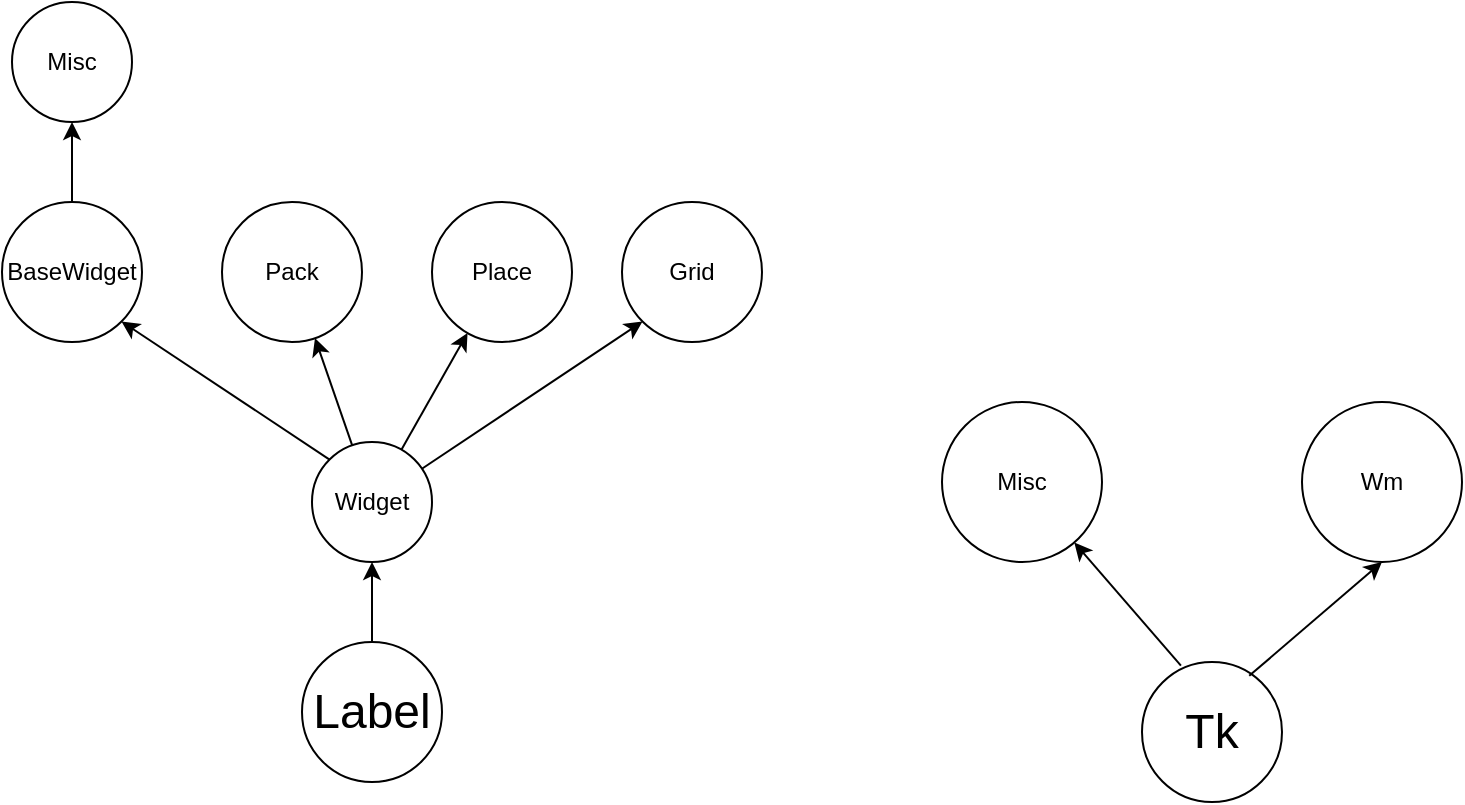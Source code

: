 <mxfile version="15.9.1" type="github">
  <diagram id="aSAzZMgqlj-SvLjRw0_g" name="Page-1">
    <mxGraphModel dx="1138" dy="1659" grid="1" gridSize="10" guides="1" tooltips="1" connect="1" arrows="1" fold="1" page="1" pageScale="1" pageWidth="827" pageHeight="1169" math="0" shadow="0">
      <root>
        <mxCell id="0" />
        <mxCell id="1" parent="0" />
        <mxCell id="3WYWveE3BrEozi9Aq0Xk-5" style="edgeStyle=orthogonalEdgeStyle;rounded=0;orthogonalLoop=1;jettySize=auto;html=1;entryX=0.5;entryY=1;entryDx=0;entryDy=0;" parent="1" source="3WYWveE3BrEozi9Aq0Xk-2" target="3WYWveE3BrEozi9Aq0Xk-3" edge="1">
          <mxGeometry relative="1" as="geometry" />
        </mxCell>
        <mxCell id="3WYWveE3BrEozi9Aq0Xk-2" value="&lt;font style=&quot;font-size: 24px&quot;&gt;Label&lt;/font&gt;" style="ellipse;whiteSpace=wrap;html=1;aspect=fixed;" parent="1" vertex="1">
          <mxGeometry x="200" y="210" width="70" height="70" as="geometry" />
        </mxCell>
        <mxCell id="3WYWveE3BrEozi9Aq0Xk-3" value="Widget" style="ellipse;whiteSpace=wrap;html=1;aspect=fixed;" parent="1" vertex="1">
          <mxGeometry x="205" y="110" width="60" height="60" as="geometry" />
        </mxCell>
        <mxCell id="3WYWveE3BrEozi9Aq0Xk-16" style="edgeStyle=orthogonalEdgeStyle;rounded=0;orthogonalLoop=1;jettySize=auto;html=1;entryX=0.5;entryY=1;entryDx=0;entryDy=0;" parent="1" source="3WYWveE3BrEozi9Aq0Xk-6" target="3WYWveE3BrEozi9Aq0Xk-15" edge="1">
          <mxGeometry relative="1" as="geometry" />
        </mxCell>
        <mxCell id="3WYWveE3BrEozi9Aq0Xk-6" value="BaseWidget" style="ellipse;whiteSpace=wrap;html=1;aspect=fixed;" parent="1" vertex="1">
          <mxGeometry x="50" y="-10" width="70" height="70" as="geometry" />
        </mxCell>
        <mxCell id="3WYWveE3BrEozi9Aq0Xk-7" value="" style="endArrow=classic;html=1;rounded=0;entryX=1;entryY=1;entryDx=0;entryDy=0;exitX=0;exitY=0;exitDx=0;exitDy=0;" parent="1" source="3WYWveE3BrEozi9Aq0Xk-3" target="3WYWveE3BrEozi9Aq0Xk-6" edge="1">
          <mxGeometry width="50" height="50" relative="1" as="geometry">
            <mxPoint x="220" y="90" as="sourcePoint" />
            <mxPoint x="150" y="50" as="targetPoint" />
          </mxGeometry>
        </mxCell>
        <mxCell id="3WYWveE3BrEozi9Aq0Xk-8" value="Pack" style="ellipse;whiteSpace=wrap;html=1;aspect=fixed;" parent="1" vertex="1">
          <mxGeometry x="160" y="-10" width="70" height="70" as="geometry" />
        </mxCell>
        <mxCell id="3WYWveE3BrEozi9Aq0Xk-10" value="Place" style="ellipse;whiteSpace=wrap;html=1;aspect=fixed;" parent="1" vertex="1">
          <mxGeometry x="265" y="-10" width="70" height="70" as="geometry" />
        </mxCell>
        <mxCell id="3WYWveE3BrEozi9Aq0Xk-11" value="" style="endArrow=classic;html=1;rounded=0;" parent="1" source="3WYWveE3BrEozi9Aq0Xk-3" target="3WYWveE3BrEozi9Aq0Xk-10" edge="1">
          <mxGeometry width="50" height="50" relative="1" as="geometry">
            <mxPoint x="324.037" y="139.037" as="sourcePoint" />
            <mxPoint x="249.999" y="89.999" as="targetPoint" />
          </mxGeometry>
        </mxCell>
        <mxCell id="3WYWveE3BrEozi9Aq0Xk-12" value="Grid" style="ellipse;whiteSpace=wrap;html=1;aspect=fixed;" parent="1" vertex="1">
          <mxGeometry x="360" y="-10" width="70" height="70" as="geometry" />
        </mxCell>
        <mxCell id="3WYWveE3BrEozi9Aq0Xk-13" value="" style="endArrow=classic;html=1;rounded=0;entryX=0;entryY=1;entryDx=0;entryDy=0;" parent="1" source="3WYWveE3BrEozi9Aq0Xk-3" target="3WYWveE3BrEozi9Aq0Xk-12" edge="1">
          <mxGeometry width="50" height="50" relative="1" as="geometry">
            <mxPoint x="300.002" y="132.462" as="sourcePoint" />
            <mxPoint x="360.851" y="79.997" as="targetPoint" />
          </mxGeometry>
        </mxCell>
        <mxCell id="3WYWveE3BrEozi9Aq0Xk-14" value="" style="endArrow=classic;html=1;rounded=0;" parent="1" source="3WYWveE3BrEozi9Aq0Xk-3" target="3WYWveE3BrEozi9Aq0Xk-8" edge="1">
          <mxGeometry width="50" height="50" relative="1" as="geometry">
            <mxPoint x="267.662" y="110.342" as="sourcePoint" />
            <mxPoint x="328.511" y="57.877" as="targetPoint" />
          </mxGeometry>
        </mxCell>
        <mxCell id="3WYWveE3BrEozi9Aq0Xk-15" value="Misc" style="ellipse;whiteSpace=wrap;html=1;aspect=fixed;" parent="1" vertex="1">
          <mxGeometry x="55" y="-110" width="60" height="60" as="geometry" />
        </mxCell>
        <mxCell id="s9lapEv79TFNI5Me9E4_-1" value="&lt;font style=&quot;font-size: 24px&quot;&gt;Tk&lt;/font&gt;" style="ellipse;whiteSpace=wrap;html=1;aspect=fixed;" vertex="1" parent="1">
          <mxGeometry x="620" y="220" width="70" height="70" as="geometry" />
        </mxCell>
        <mxCell id="s9lapEv79TFNI5Me9E4_-2" value="Misc" style="ellipse;whiteSpace=wrap;html=1;aspect=fixed;" vertex="1" parent="1">
          <mxGeometry x="520" y="90" width="80" height="80" as="geometry" />
        </mxCell>
        <mxCell id="s9lapEv79TFNI5Me9E4_-4" value="Wm" style="ellipse;whiteSpace=wrap;html=1;aspect=fixed;" vertex="1" parent="1">
          <mxGeometry x="700" y="90" width="80" height="80" as="geometry" />
        </mxCell>
        <mxCell id="s9lapEv79TFNI5Me9E4_-5" value="" style="endArrow=classic;html=1;rounded=0;exitX=0.278;exitY=0.026;exitDx=0;exitDy=0;exitPerimeter=0;" edge="1" parent="1" source="s9lapEv79TFNI5Me9E4_-1" target="s9lapEv79TFNI5Me9E4_-2">
          <mxGeometry width="50" height="50" relative="1" as="geometry">
            <mxPoint x="620" y="160" as="sourcePoint" />
            <mxPoint x="670" y="110" as="targetPoint" />
          </mxGeometry>
        </mxCell>
        <mxCell id="s9lapEv79TFNI5Me9E4_-6" value="" style="endArrow=classic;html=1;rounded=0;exitX=0.766;exitY=0.099;exitDx=0;exitDy=0;entryX=0.5;entryY=1;entryDx=0;entryDy=0;exitPerimeter=0;" edge="1" parent="1" source="s9lapEv79TFNI5Me9E4_-1" target="s9lapEv79TFNI5Me9E4_-4">
          <mxGeometry width="50" height="50" relative="1" as="geometry">
            <mxPoint x="690" y="241.61" as="sourcePoint" />
            <mxPoint x="636.762" y="179.996" as="targetPoint" />
          </mxGeometry>
        </mxCell>
      </root>
    </mxGraphModel>
  </diagram>
</mxfile>
